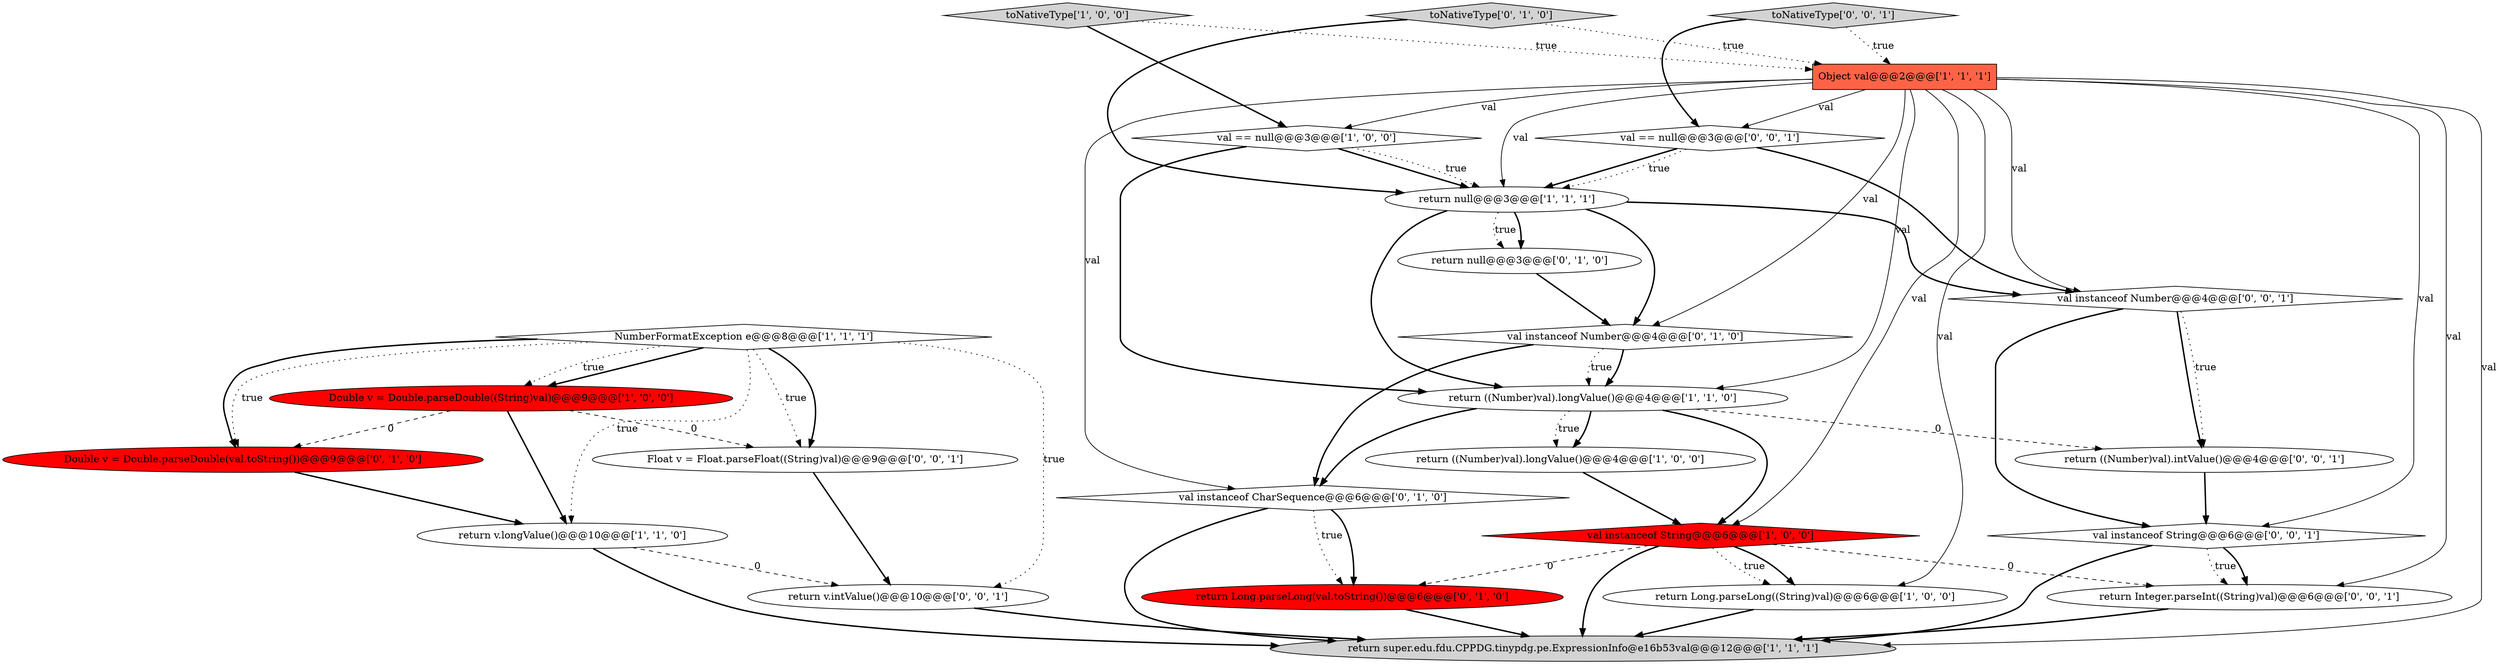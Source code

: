 digraph {
6 [style = filled, label = "NumberFormatException e@@@8@@@['1', '1', '1']", fillcolor = white, shape = diamond image = "AAA0AAABBB1BBB"];
8 [style = filled, label = "return null@@@3@@@['1', '1', '1']", fillcolor = white, shape = ellipse image = "AAA0AAABBB1BBB"];
7 [style = filled, label = "toNativeType['1', '0', '0']", fillcolor = lightgray, shape = diamond image = "AAA0AAABBB1BBB"];
0 [style = filled, label = "return ((Number)val).longValue()@@@4@@@['1', '0', '0']", fillcolor = white, shape = ellipse image = "AAA0AAABBB1BBB"];
4 [style = filled, label = "return v.longValue()@@@10@@@['1', '1', '0']", fillcolor = white, shape = ellipse image = "AAA0AAABBB1BBB"];
22 [style = filled, label = "val == null@@@3@@@['0', '0', '1']", fillcolor = white, shape = diamond image = "AAA0AAABBB3BBB"];
25 [style = filled, label = "return Integer.parseInt((String)val)@@@6@@@['0', '0', '1']", fillcolor = white, shape = ellipse image = "AAA0AAABBB3BBB"];
15 [style = filled, label = "val instanceof Number@@@4@@@['0', '1', '0']", fillcolor = white, shape = diamond image = "AAA0AAABBB2BBB"];
12 [style = filled, label = "Double v = Double.parseDouble(val.toString())@@@9@@@['0', '1', '0']", fillcolor = red, shape = ellipse image = "AAA1AAABBB2BBB"];
24 [style = filled, label = "Float v = Float.parseFloat((String)val)@@@9@@@['0', '0', '1']", fillcolor = white, shape = ellipse image = "AAA0AAABBB3BBB"];
11 [style = filled, label = "return super.edu.fdu.CPPDG.tinypdg.pe.ExpressionInfo@e16b53val@@@12@@@['1', '1', '1']", fillcolor = lightgray, shape = ellipse image = "AAA0AAABBB1BBB"];
5 [style = filled, label = "Object val@@@2@@@['1', '1', '1']", fillcolor = tomato, shape = box image = "AAA0AAABBB1BBB"];
10 [style = filled, label = "return ((Number)val).longValue()@@@4@@@['1', '1', '0']", fillcolor = white, shape = ellipse image = "AAA0AAABBB1BBB"];
14 [style = filled, label = "return null@@@3@@@['0', '1', '0']", fillcolor = white, shape = ellipse image = "AAA0AAABBB2BBB"];
13 [style = filled, label = "val instanceof CharSequence@@@6@@@['0', '1', '0']", fillcolor = white, shape = diamond image = "AAA0AAABBB2BBB"];
16 [style = filled, label = "return Long.parseLong(val.toString())@@@6@@@['0', '1', '0']", fillcolor = red, shape = ellipse image = "AAA1AAABBB2BBB"];
2 [style = filled, label = "Double v = Double.parseDouble((String)val)@@@9@@@['1', '0', '0']", fillcolor = red, shape = ellipse image = "AAA1AAABBB1BBB"];
1 [style = filled, label = "return Long.parseLong((String)val)@@@6@@@['1', '0', '0']", fillcolor = white, shape = ellipse image = "AAA0AAABBB1BBB"];
19 [style = filled, label = "val instanceof String@@@6@@@['0', '0', '1']", fillcolor = white, shape = diamond image = "AAA0AAABBB3BBB"];
20 [style = filled, label = "toNativeType['0', '0', '1']", fillcolor = lightgray, shape = diamond image = "AAA0AAABBB3BBB"];
23 [style = filled, label = "return v.intValue()@@@10@@@['0', '0', '1']", fillcolor = white, shape = ellipse image = "AAA0AAABBB3BBB"];
9 [style = filled, label = "val instanceof String@@@6@@@['1', '0', '0']", fillcolor = red, shape = diamond image = "AAA1AAABBB1BBB"];
21 [style = filled, label = "return ((Number)val).intValue()@@@4@@@['0', '0', '1']", fillcolor = white, shape = ellipse image = "AAA0AAABBB3BBB"];
18 [style = filled, label = "val instanceof Number@@@4@@@['0', '0', '1']", fillcolor = white, shape = diamond image = "AAA0AAABBB3BBB"];
3 [style = filled, label = "val == null@@@3@@@['1', '0', '0']", fillcolor = white, shape = diamond image = "AAA0AAABBB1BBB"];
17 [style = filled, label = "toNativeType['0', '1', '0']", fillcolor = lightgray, shape = diamond image = "AAA0AAABBB2BBB"];
5->19 [style = solid, label="val"];
5->11 [style = solid, label="val"];
5->18 [style = solid, label="val"];
5->22 [style = solid, label="val"];
13->16 [style = dotted, label="true"];
6->24 [style = dotted, label="true"];
19->25 [style = dotted, label="true"];
8->10 [style = bold, label=""];
0->9 [style = bold, label=""];
15->10 [style = bold, label=""];
15->13 [style = bold, label=""];
8->15 [style = bold, label=""];
9->11 [style = bold, label=""];
16->11 [style = bold, label=""];
21->19 [style = bold, label=""];
9->16 [style = dashed, label="0"];
10->21 [style = dashed, label="0"];
5->25 [style = solid, label="val"];
8->18 [style = bold, label=""];
5->1 [style = solid, label="val"];
18->21 [style = dotted, label="true"];
6->23 [style = dotted, label="true"];
18->19 [style = bold, label=""];
8->14 [style = bold, label=""];
15->10 [style = dotted, label="true"];
19->11 [style = bold, label=""];
6->24 [style = bold, label=""];
5->8 [style = solid, label="val"];
5->3 [style = solid, label="val"];
24->23 [style = bold, label=""];
2->4 [style = bold, label=""];
13->11 [style = bold, label=""];
13->16 [style = bold, label=""];
5->9 [style = solid, label="val"];
7->3 [style = bold, label=""];
19->25 [style = bold, label=""];
1->11 [style = bold, label=""];
20->22 [style = bold, label=""];
7->5 [style = dotted, label="true"];
6->2 [style = bold, label=""];
22->8 [style = bold, label=""];
20->5 [style = dotted, label="true"];
3->10 [style = bold, label=""];
17->8 [style = bold, label=""];
5->13 [style = solid, label="val"];
2->12 [style = dashed, label="0"];
22->8 [style = dotted, label="true"];
6->2 [style = dotted, label="true"];
22->18 [style = bold, label=""];
6->4 [style = dotted, label="true"];
10->13 [style = bold, label=""];
12->4 [style = bold, label=""];
25->11 [style = bold, label=""];
3->8 [style = bold, label=""];
8->14 [style = dotted, label="true"];
10->0 [style = bold, label=""];
9->25 [style = dashed, label="0"];
9->1 [style = dotted, label="true"];
10->0 [style = dotted, label="true"];
17->5 [style = dotted, label="true"];
5->10 [style = solid, label="val"];
10->9 [style = bold, label=""];
6->12 [style = dotted, label="true"];
14->15 [style = bold, label=""];
18->21 [style = bold, label=""];
2->24 [style = dashed, label="0"];
23->11 [style = bold, label=""];
9->1 [style = bold, label=""];
4->11 [style = bold, label=""];
3->8 [style = dotted, label="true"];
4->23 [style = dashed, label="0"];
5->15 [style = solid, label="val"];
6->12 [style = bold, label=""];
}
